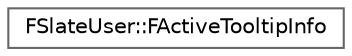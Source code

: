 digraph "Graphical Class Hierarchy"
{
 // INTERACTIVE_SVG=YES
 // LATEX_PDF_SIZE
  bgcolor="transparent";
  edge [fontname=Helvetica,fontsize=10,labelfontname=Helvetica,labelfontsize=10];
  node [fontname=Helvetica,fontsize=10,shape=box,height=0.2,width=0.4];
  rankdir="LR";
  Node0 [id="Node000000",label="FSlateUser::FActiveTooltipInfo",height=0.2,width=0.4,color="grey40", fillcolor="white", style="filled",URL="$de/d6f/structFSlateUser_1_1FActiveTooltipInfo.html",tooltip=" "];
}

